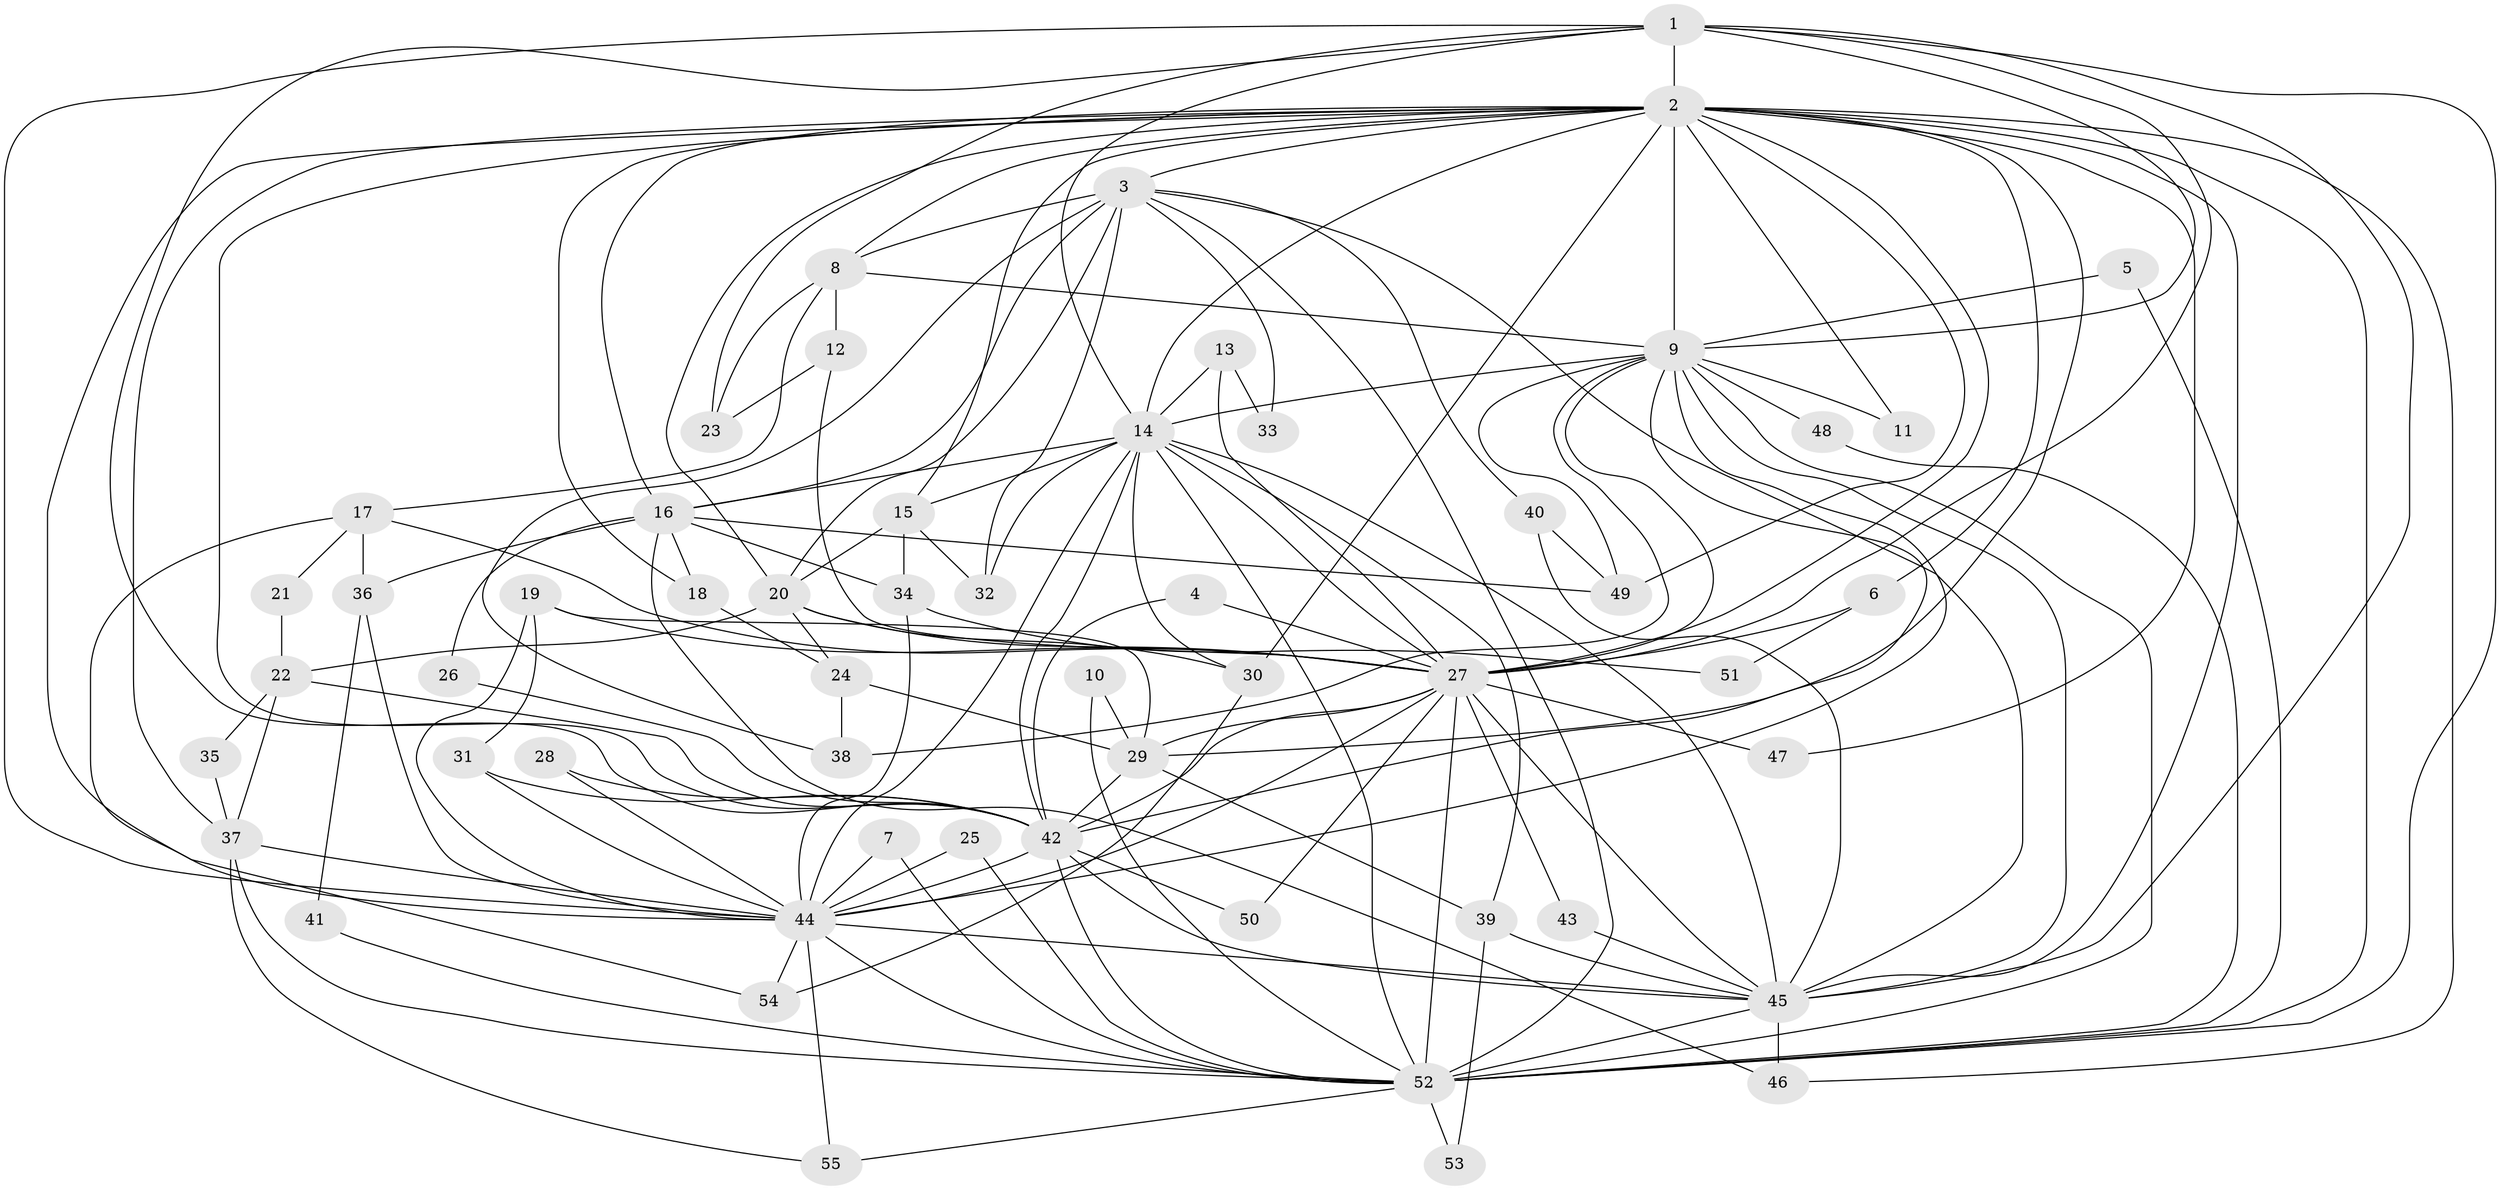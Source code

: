 // original degree distribution, {20: 0.03333333333333333, 17: 0.022222222222222223, 19: 0.011111111111111112, 11: 0.011111111111111112, 15: 0.011111111111111112, 23: 0.011111111111111112, 16: 0.011111111111111112, 4: 0.1, 7: 0.022222222222222223, 10: 0.011111111111111112, 2: 0.5222222222222223, 9: 0.011111111111111112, 6: 0.011111111111111112, 5: 0.03333333333333333, 3: 0.17777777777777778}
// Generated by graph-tools (version 1.1) at 2025/36/03/04/25 23:36:28]
// undirected, 55 vertices, 151 edges
graph export_dot {
  node [color=gray90,style=filled];
  1;
  2;
  3;
  4;
  5;
  6;
  7;
  8;
  9;
  10;
  11;
  12;
  13;
  14;
  15;
  16;
  17;
  18;
  19;
  20;
  21;
  22;
  23;
  24;
  25;
  26;
  27;
  28;
  29;
  30;
  31;
  32;
  33;
  34;
  35;
  36;
  37;
  38;
  39;
  40;
  41;
  42;
  43;
  44;
  45;
  46;
  47;
  48;
  49;
  50;
  51;
  52;
  53;
  54;
  55;
  1 -- 2 [weight=2.0];
  1 -- 9 [weight=1.0];
  1 -- 14 [weight=1.0];
  1 -- 23 [weight=1.0];
  1 -- 27 [weight=1.0];
  1 -- 42 [weight=2.0];
  1 -- 44 [weight=1.0];
  1 -- 45 [weight=1.0];
  1 -- 52 [weight=1.0];
  2 -- 3 [weight=1.0];
  2 -- 6 [weight=1.0];
  2 -- 8 [weight=1.0];
  2 -- 9 [weight=3.0];
  2 -- 11 [weight=1.0];
  2 -- 14 [weight=3.0];
  2 -- 15 [weight=1.0];
  2 -- 16 [weight=1.0];
  2 -- 18 [weight=2.0];
  2 -- 20 [weight=1.0];
  2 -- 27 [weight=3.0];
  2 -- 29 [weight=1.0];
  2 -- 30 [weight=1.0];
  2 -- 37 [weight=1.0];
  2 -- 42 [weight=2.0];
  2 -- 44 [weight=2.0];
  2 -- 45 [weight=3.0];
  2 -- 46 [weight=1.0];
  2 -- 47 [weight=2.0];
  2 -- 49 [weight=1.0];
  2 -- 52 [weight=3.0];
  3 -- 8 [weight=1.0];
  3 -- 16 [weight=1.0];
  3 -- 20 [weight=1.0];
  3 -- 32 [weight=1.0];
  3 -- 33 [weight=1.0];
  3 -- 38 [weight=1.0];
  3 -- 40 [weight=1.0];
  3 -- 45 [weight=1.0];
  3 -- 52 [weight=1.0];
  4 -- 27 [weight=1.0];
  4 -- 42 [weight=1.0];
  5 -- 9 [weight=1.0];
  5 -- 52 [weight=1.0];
  6 -- 27 [weight=1.0];
  6 -- 51 [weight=1.0];
  7 -- 44 [weight=1.0];
  7 -- 52 [weight=1.0];
  8 -- 9 [weight=1.0];
  8 -- 12 [weight=1.0];
  8 -- 17 [weight=1.0];
  8 -- 23 [weight=1.0];
  9 -- 11 [weight=1.0];
  9 -- 14 [weight=1.0];
  9 -- 27 [weight=1.0];
  9 -- 38 [weight=1.0];
  9 -- 42 [weight=1.0];
  9 -- 44 [weight=1.0];
  9 -- 45 [weight=1.0];
  9 -- 48 [weight=2.0];
  9 -- 49 [weight=1.0];
  9 -- 52 [weight=1.0];
  10 -- 29 [weight=1.0];
  10 -- 52 [weight=1.0];
  12 -- 23 [weight=1.0];
  12 -- 27 [weight=1.0];
  13 -- 14 [weight=1.0];
  13 -- 27 [weight=1.0];
  13 -- 33 [weight=1.0];
  14 -- 15 [weight=1.0];
  14 -- 16 [weight=1.0];
  14 -- 27 [weight=1.0];
  14 -- 30 [weight=1.0];
  14 -- 32 [weight=1.0];
  14 -- 39 [weight=1.0];
  14 -- 42 [weight=1.0];
  14 -- 44 [weight=1.0];
  14 -- 45 [weight=1.0];
  14 -- 52 [weight=1.0];
  15 -- 20 [weight=1.0];
  15 -- 32 [weight=1.0];
  15 -- 34 [weight=1.0];
  16 -- 18 [weight=1.0];
  16 -- 26 [weight=1.0];
  16 -- 34 [weight=1.0];
  16 -- 36 [weight=1.0];
  16 -- 46 [weight=1.0];
  16 -- 49 [weight=1.0];
  17 -- 21 [weight=1.0];
  17 -- 27 [weight=1.0];
  17 -- 36 [weight=1.0];
  17 -- 54 [weight=1.0];
  18 -- 24 [weight=1.0];
  19 -- 27 [weight=1.0];
  19 -- 29 [weight=1.0];
  19 -- 31 [weight=1.0];
  19 -- 44 [weight=1.0];
  20 -- 22 [weight=1.0];
  20 -- 24 [weight=1.0];
  20 -- 27 [weight=1.0];
  20 -- 30 [weight=1.0];
  21 -- 22 [weight=1.0];
  22 -- 35 [weight=1.0];
  22 -- 37 [weight=1.0];
  22 -- 42 [weight=1.0];
  24 -- 29 [weight=1.0];
  24 -- 38 [weight=1.0];
  25 -- 44 [weight=1.0];
  25 -- 52 [weight=1.0];
  26 -- 42 [weight=1.0];
  27 -- 29 [weight=1.0];
  27 -- 42 [weight=1.0];
  27 -- 43 [weight=1.0];
  27 -- 44 [weight=2.0];
  27 -- 45 [weight=1.0];
  27 -- 47 [weight=1.0];
  27 -- 50 [weight=1.0];
  27 -- 52 [weight=1.0];
  28 -- 42 [weight=1.0];
  28 -- 44 [weight=1.0];
  29 -- 39 [weight=1.0];
  29 -- 42 [weight=1.0];
  30 -- 54 [weight=1.0];
  31 -- 42 [weight=1.0];
  31 -- 44 [weight=1.0];
  34 -- 44 [weight=1.0];
  34 -- 51 [weight=1.0];
  35 -- 37 [weight=1.0];
  36 -- 41 [weight=1.0];
  36 -- 44 [weight=1.0];
  37 -- 44 [weight=1.0];
  37 -- 52 [weight=1.0];
  37 -- 55 [weight=1.0];
  39 -- 45 [weight=1.0];
  39 -- 53 [weight=1.0];
  40 -- 45 [weight=1.0];
  40 -- 49 [weight=1.0];
  41 -- 52 [weight=1.0];
  42 -- 44 [weight=1.0];
  42 -- 45 [weight=1.0];
  42 -- 50 [weight=1.0];
  42 -- 52 [weight=1.0];
  43 -- 45 [weight=1.0];
  44 -- 45 [weight=1.0];
  44 -- 52 [weight=1.0];
  44 -- 54 [weight=1.0];
  44 -- 55 [weight=1.0];
  45 -- 46 [weight=1.0];
  45 -- 52 [weight=1.0];
  48 -- 52 [weight=1.0];
  52 -- 53 [weight=1.0];
  52 -- 55 [weight=1.0];
}
